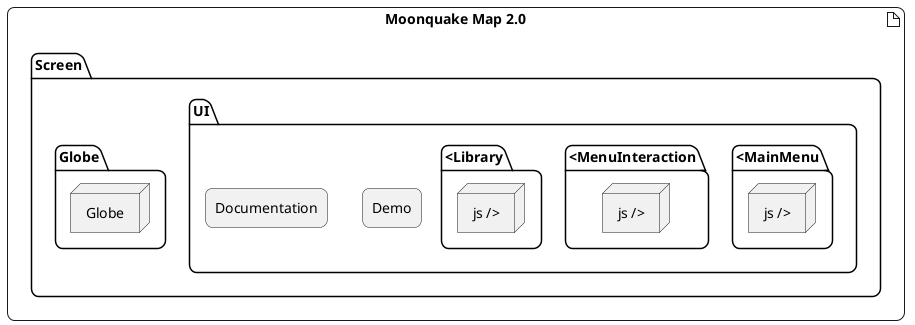 @startuml UML

skinparam roundCorner 15

artifact "Moonquake Map 2.0" as mquake {
    folder "Screen" as screen {
        folder "UI" as ui {
            node "<MainMenu.js />" {

            }
            node "<MenuInteraction.js />" {

            }
            node "<Library.js />" {

            }
            rectangle "Demo"{

            }
            rectangle "Documentation" {

            }
        }
        folder "Globe" as globe {
            node "Globe" as globen {

            }
        }
    }
}   

@enduml

